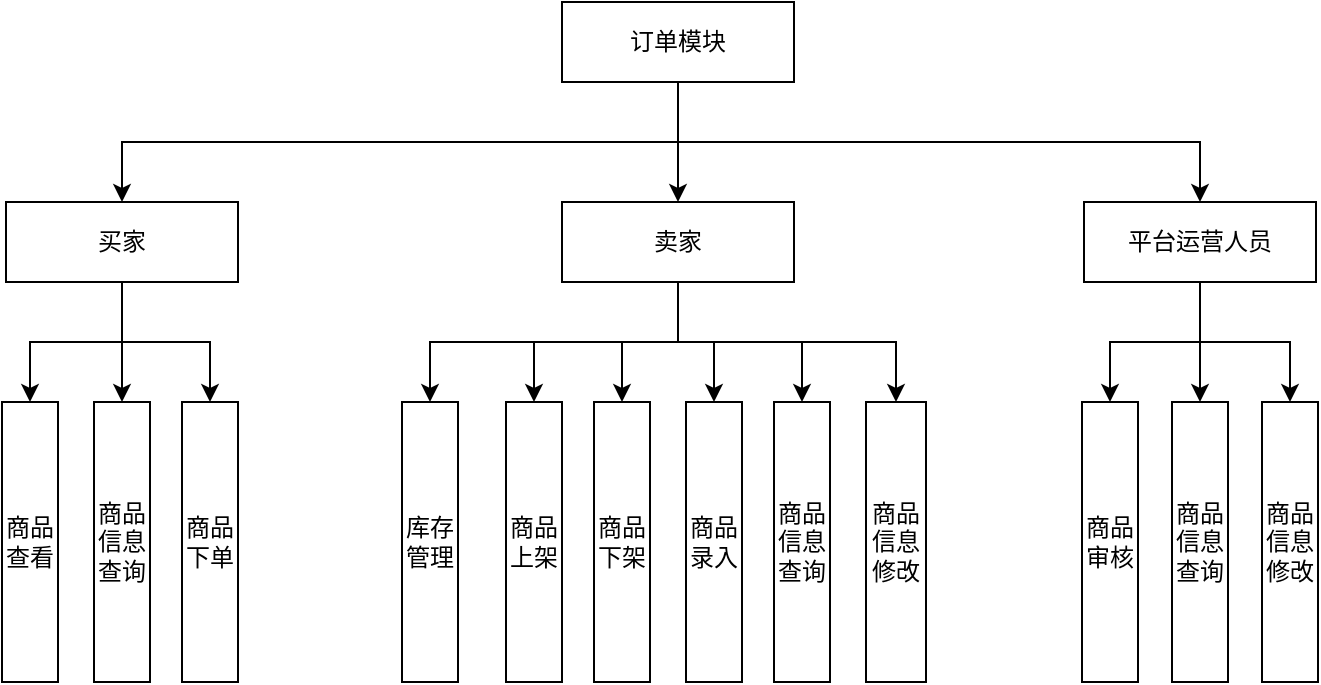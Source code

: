 <mxfile version="21.2.9" type="github">
  <diagram name="第 1 页" id="uwHExd9-VC8fvrQW-kaj">
    <mxGraphModel dx="954" dy="615" grid="1" gridSize="10" guides="1" tooltips="1" connect="1" arrows="1" fold="1" page="1" pageScale="1" pageWidth="827" pageHeight="1169" math="0" shadow="0">
      <root>
        <mxCell id="0" />
        <mxCell id="1" parent="0" />
        <mxCell id="KBNg7cDMLw_Bs5C0Sgvy-23" style="edgeStyle=orthogonalEdgeStyle;rounded=0;orthogonalLoop=1;jettySize=auto;html=1;exitX=0.5;exitY=1;exitDx=0;exitDy=0;" parent="1" source="KBNg7cDMLw_Bs5C0Sgvy-1" target="KBNg7cDMLw_Bs5C0Sgvy-4" edge="1">
          <mxGeometry relative="1" as="geometry" />
        </mxCell>
        <mxCell id="KBNg7cDMLw_Bs5C0Sgvy-25" style="edgeStyle=orthogonalEdgeStyle;rounded=0;orthogonalLoop=1;jettySize=auto;html=1;exitX=0.5;exitY=1;exitDx=0;exitDy=0;" parent="1" source="KBNg7cDMLw_Bs5C0Sgvy-1" target="KBNg7cDMLw_Bs5C0Sgvy-2" edge="1">
          <mxGeometry relative="1" as="geometry" />
        </mxCell>
        <mxCell id="KBNg7cDMLw_Bs5C0Sgvy-27" style="edgeStyle=orthogonalEdgeStyle;rounded=0;orthogonalLoop=1;jettySize=auto;html=1;exitX=0.5;exitY=1;exitDx=0;exitDy=0;" parent="1" source="KBNg7cDMLw_Bs5C0Sgvy-1" target="KBNg7cDMLw_Bs5C0Sgvy-6" edge="1">
          <mxGeometry relative="1" as="geometry" />
        </mxCell>
        <mxCell id="KBNg7cDMLw_Bs5C0Sgvy-1" value="订单模块" style="rounded=0;whiteSpace=wrap;html=1;" parent="1" vertex="1">
          <mxGeometry x="390" y="50" width="116" height="40" as="geometry" />
        </mxCell>
        <mxCell id="KBNg7cDMLw_Bs5C0Sgvy-29" style="edgeStyle=orthogonalEdgeStyle;rounded=0;orthogonalLoop=1;jettySize=auto;html=1;exitX=0.5;exitY=1;exitDx=0;exitDy=0;entryX=0.5;entryY=0;entryDx=0;entryDy=0;" parent="1" source="KBNg7cDMLw_Bs5C0Sgvy-2" target="KBNg7cDMLw_Bs5C0Sgvy-8" edge="1">
          <mxGeometry relative="1" as="geometry" />
        </mxCell>
        <mxCell id="KBNg7cDMLw_Bs5C0Sgvy-30" style="edgeStyle=orthogonalEdgeStyle;rounded=0;orthogonalLoop=1;jettySize=auto;html=1;exitX=0.5;exitY=1;exitDx=0;exitDy=0;" parent="1" source="KBNg7cDMLw_Bs5C0Sgvy-2" target="KBNg7cDMLw_Bs5C0Sgvy-7" edge="1">
          <mxGeometry relative="1" as="geometry" />
        </mxCell>
        <mxCell id="KBNg7cDMLw_Bs5C0Sgvy-31" style="edgeStyle=orthogonalEdgeStyle;rounded=0;orthogonalLoop=1;jettySize=auto;html=1;exitX=0.5;exitY=1;exitDx=0;exitDy=0;entryX=0.5;entryY=0;entryDx=0;entryDy=0;" parent="1" source="KBNg7cDMLw_Bs5C0Sgvy-2" target="KBNg7cDMLw_Bs5C0Sgvy-9" edge="1">
          <mxGeometry relative="1" as="geometry" />
        </mxCell>
        <mxCell id="KBNg7cDMLw_Bs5C0Sgvy-2" value="买家" style="rounded=0;whiteSpace=wrap;html=1;" parent="1" vertex="1">
          <mxGeometry x="112" y="150" width="116" height="40" as="geometry" />
        </mxCell>
        <mxCell id="KBNg7cDMLw_Bs5C0Sgvy-36" style="edgeStyle=orthogonalEdgeStyle;rounded=0;orthogonalLoop=1;jettySize=auto;html=1;exitX=0.5;exitY=1;exitDx=0;exitDy=0;entryX=0.5;entryY=0;entryDx=0;entryDy=0;" parent="1" source="KBNg7cDMLw_Bs5C0Sgvy-4" target="KBNg7cDMLw_Bs5C0Sgvy-14" edge="1">
          <mxGeometry relative="1" as="geometry" />
        </mxCell>
        <mxCell id="KBNg7cDMLw_Bs5C0Sgvy-37" style="edgeStyle=orthogonalEdgeStyle;rounded=0;orthogonalLoop=1;jettySize=auto;html=1;exitX=0.5;exitY=1;exitDx=0;exitDy=0;entryX=0.5;entryY=0;entryDx=0;entryDy=0;" parent="1" source="KBNg7cDMLw_Bs5C0Sgvy-4" target="KBNg7cDMLw_Bs5C0Sgvy-15" edge="1">
          <mxGeometry relative="1" as="geometry" />
        </mxCell>
        <mxCell id="KBNg7cDMLw_Bs5C0Sgvy-38" style="edgeStyle=orthogonalEdgeStyle;rounded=0;orthogonalLoop=1;jettySize=auto;html=1;exitX=0.5;exitY=1;exitDx=0;exitDy=0;" parent="1" source="KBNg7cDMLw_Bs5C0Sgvy-4" target="KBNg7cDMLw_Bs5C0Sgvy-16" edge="1">
          <mxGeometry relative="1" as="geometry" />
        </mxCell>
        <mxCell id="N5RYc0cXpDzauBxjlWWm-1" style="edgeStyle=orthogonalEdgeStyle;rounded=0;orthogonalLoop=1;jettySize=auto;html=1;exitX=0.5;exitY=1;exitDx=0;exitDy=0;entryX=0.5;entryY=0;entryDx=0;entryDy=0;" parent="1" source="KBNg7cDMLw_Bs5C0Sgvy-4" target="KBNg7cDMLw_Bs5C0Sgvy-13" edge="1">
          <mxGeometry relative="1" as="geometry" />
        </mxCell>
        <mxCell id="N5RYc0cXpDzauBxjlWWm-2" style="edgeStyle=orthogonalEdgeStyle;rounded=0;orthogonalLoop=1;jettySize=auto;html=1;exitX=0.5;exitY=1;exitDx=0;exitDy=0;" parent="1" source="KBNg7cDMLw_Bs5C0Sgvy-4" target="KBNg7cDMLw_Bs5C0Sgvy-12" edge="1">
          <mxGeometry relative="1" as="geometry" />
        </mxCell>
        <mxCell id="N5RYc0cXpDzauBxjlWWm-3" style="edgeStyle=orthogonalEdgeStyle;rounded=0;orthogonalLoop=1;jettySize=auto;html=1;exitX=0.5;exitY=1;exitDx=0;exitDy=0;entryX=0.5;entryY=0;entryDx=0;entryDy=0;" parent="1" source="KBNg7cDMLw_Bs5C0Sgvy-4" target="KBNg7cDMLw_Bs5C0Sgvy-11" edge="1">
          <mxGeometry relative="1" as="geometry" />
        </mxCell>
        <mxCell id="KBNg7cDMLw_Bs5C0Sgvy-4" value="卖家" style="rounded=0;whiteSpace=wrap;html=1;" parent="1" vertex="1">
          <mxGeometry x="390" y="150" width="116" height="40" as="geometry" />
        </mxCell>
        <mxCell id="KBNg7cDMLw_Bs5C0Sgvy-42" style="edgeStyle=orthogonalEdgeStyle;rounded=0;orthogonalLoop=1;jettySize=auto;html=1;exitX=0.5;exitY=1;exitDx=0;exitDy=0;entryX=0.5;entryY=0;entryDx=0;entryDy=0;" parent="1" source="KBNg7cDMLw_Bs5C0Sgvy-6" target="KBNg7cDMLw_Bs5C0Sgvy-21" edge="1">
          <mxGeometry relative="1" as="geometry" />
        </mxCell>
        <mxCell id="KBNg7cDMLw_Bs5C0Sgvy-43" style="edgeStyle=orthogonalEdgeStyle;rounded=0;orthogonalLoop=1;jettySize=auto;html=1;exitX=0.5;exitY=1;exitDx=0;exitDy=0;" parent="1" source="KBNg7cDMLw_Bs5C0Sgvy-6" target="KBNg7cDMLw_Bs5C0Sgvy-20" edge="1">
          <mxGeometry relative="1" as="geometry" />
        </mxCell>
        <mxCell id="KBNg7cDMLw_Bs5C0Sgvy-44" style="edgeStyle=orthogonalEdgeStyle;rounded=0;orthogonalLoop=1;jettySize=auto;html=1;exitX=0.5;exitY=1;exitDx=0;exitDy=0;entryX=0.5;entryY=0;entryDx=0;entryDy=0;" parent="1" source="KBNg7cDMLw_Bs5C0Sgvy-6" target="KBNg7cDMLw_Bs5C0Sgvy-22" edge="1">
          <mxGeometry relative="1" as="geometry" />
        </mxCell>
        <mxCell id="KBNg7cDMLw_Bs5C0Sgvy-6" value="平台运营人员" style="rounded=0;whiteSpace=wrap;html=1;" parent="1" vertex="1">
          <mxGeometry x="651" y="150" width="116" height="40" as="geometry" />
        </mxCell>
        <mxCell id="KBNg7cDMLw_Bs5C0Sgvy-7" value="商品查看" style="rounded=0;whiteSpace=wrap;html=1;align=center;" parent="1" vertex="1">
          <mxGeometry x="110" y="250" width="28" height="140" as="geometry" />
        </mxCell>
        <mxCell id="KBNg7cDMLw_Bs5C0Sgvy-8" value="商品信息查询" style="rounded=0;whiteSpace=wrap;html=1;align=center;horizontal=1;verticalAlign=middle;" parent="1" vertex="1">
          <mxGeometry x="156" y="250" width="28" height="140" as="geometry" />
        </mxCell>
        <mxCell id="KBNg7cDMLw_Bs5C0Sgvy-9" value="商品下单" style="rounded=0;whiteSpace=wrap;html=1;align=center;labelPosition=center;verticalLabelPosition=middle;verticalAlign=middle;horizontal=1;" parent="1" vertex="1">
          <mxGeometry x="200" y="250" width="28" height="140" as="geometry" />
        </mxCell>
        <mxCell id="KBNg7cDMLw_Bs5C0Sgvy-11" value="库存管理" style="rounded=0;whiteSpace=wrap;html=1;align=center;horizontal=1;verticalAlign=middle;" parent="1" vertex="1">
          <mxGeometry x="310" y="250" width="28" height="140" as="geometry" />
        </mxCell>
        <mxCell id="KBNg7cDMLw_Bs5C0Sgvy-12" value="商品上架" style="rounded=0;whiteSpace=wrap;html=1;align=center;labelPosition=center;verticalLabelPosition=middle;verticalAlign=middle;horizontal=1;" parent="1" vertex="1">
          <mxGeometry x="362" y="250" width="28" height="140" as="geometry" />
        </mxCell>
        <mxCell id="KBNg7cDMLw_Bs5C0Sgvy-13" value="商品下架" style="rounded=0;whiteSpace=wrap;html=1;align=center;labelPosition=center;verticalLabelPosition=middle;verticalAlign=middle;horizontal=1;" parent="1" vertex="1">
          <mxGeometry x="406" y="250" width="28" height="140" as="geometry" />
        </mxCell>
        <mxCell id="KBNg7cDMLw_Bs5C0Sgvy-14" value="商品录入" style="rounded=0;whiteSpace=wrap;html=1;align=center;" parent="1" vertex="1">
          <mxGeometry x="452" y="250" width="28" height="140" as="geometry" />
        </mxCell>
        <mxCell id="KBNg7cDMLw_Bs5C0Sgvy-15" value="商品信息查询" style="rounded=0;whiteSpace=wrap;html=1;align=center;horizontal=1;verticalAlign=middle;" parent="1" vertex="1">
          <mxGeometry x="496" y="250" width="28" height="140" as="geometry" />
        </mxCell>
        <mxCell id="KBNg7cDMLw_Bs5C0Sgvy-16" value="商品信息修改" style="rounded=0;whiteSpace=wrap;html=1;align=center;labelPosition=center;verticalLabelPosition=middle;verticalAlign=middle;horizontal=1;" parent="1" vertex="1">
          <mxGeometry x="542" y="250" width="30" height="140" as="geometry" />
        </mxCell>
        <mxCell id="KBNg7cDMLw_Bs5C0Sgvy-20" value="商品审核" style="rounded=0;whiteSpace=wrap;html=1;align=center;" parent="1" vertex="1">
          <mxGeometry x="650" y="250" width="28" height="140" as="geometry" />
        </mxCell>
        <mxCell id="KBNg7cDMLw_Bs5C0Sgvy-21" value="商品信息查询" style="rounded=0;whiteSpace=wrap;html=1;align=center;horizontal=1;verticalAlign=middle;" parent="1" vertex="1">
          <mxGeometry x="695" y="250" width="28" height="140" as="geometry" />
        </mxCell>
        <mxCell id="KBNg7cDMLw_Bs5C0Sgvy-22" value="商品信息修改" style="rounded=0;whiteSpace=wrap;html=1;align=center;labelPosition=center;verticalLabelPosition=middle;verticalAlign=middle;horizontal=1;" parent="1" vertex="1">
          <mxGeometry x="740" y="250" width="28" height="140" as="geometry" />
        </mxCell>
      </root>
    </mxGraphModel>
  </diagram>
</mxfile>
